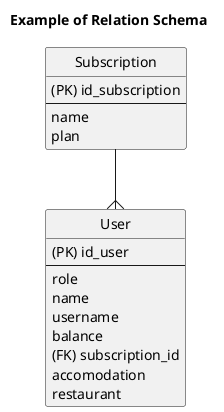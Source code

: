 @startuml
title Example of Relation Schema

hide circle

entity "Subscription" as sub {
    (PK) id_subscription
    --
    name
    plan
}

entity "User" as ur {
    (PK) id_user
    --
    role
    name
    username
    balance
    (FK) subscription_id
    accomodation
    restaurant
}

sub --{ ur
@enduml